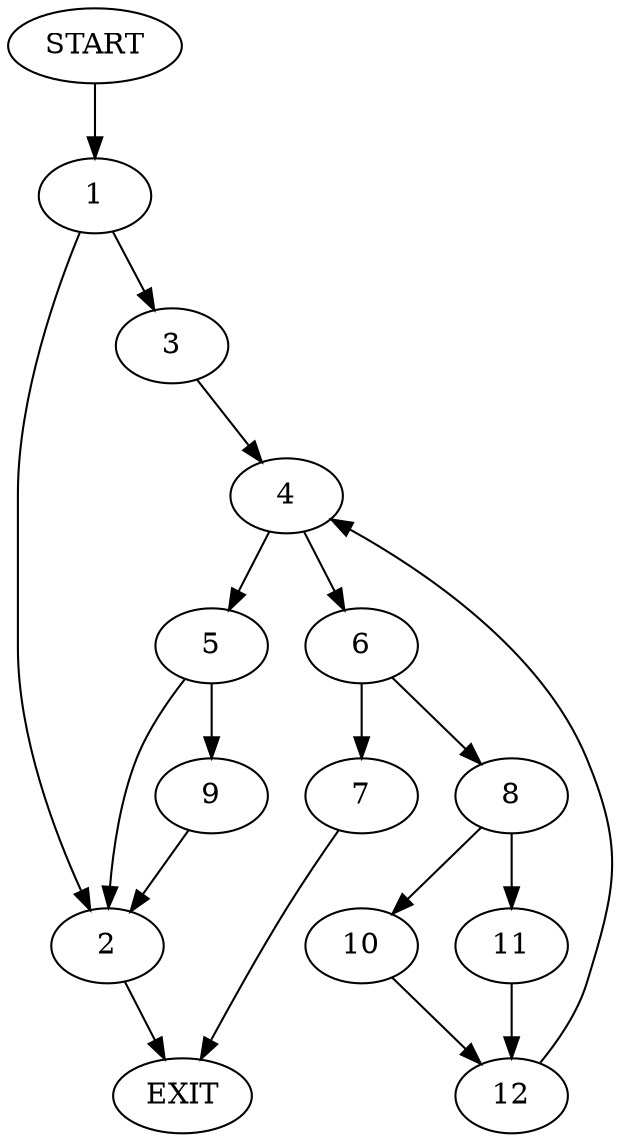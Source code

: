 digraph {
0 [label="START"]
13 [label="EXIT"]
0 -> 1
1 -> 2
1 -> 3
2 -> 13
3 -> 4
4 -> 5
4 -> 6
6 -> 7
6 -> 8
5 -> 2
5 -> 9
8 -> 10
8 -> 11
7 -> 13
11 -> 12
10 -> 12
12 -> 4
9 -> 2
}
